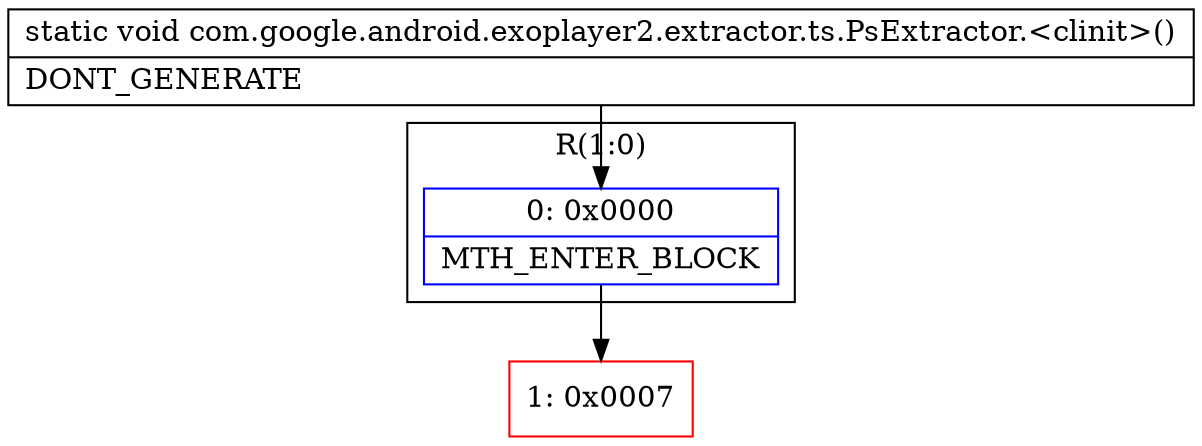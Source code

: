 digraph "CFG forcom.google.android.exoplayer2.extractor.ts.PsExtractor.\<clinit\>()V" {
subgraph cluster_Region_309637685 {
label = "R(1:0)";
node [shape=record,color=blue];
Node_0 [shape=record,label="{0\:\ 0x0000|MTH_ENTER_BLOCK\l}"];
}
Node_1 [shape=record,color=red,label="{1\:\ 0x0007}"];
MethodNode[shape=record,label="{static void com.google.android.exoplayer2.extractor.ts.PsExtractor.\<clinit\>()  | DONT_GENERATE\l}"];
MethodNode -> Node_0;
Node_0 -> Node_1;
}


